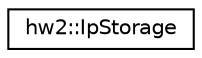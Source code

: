 digraph "Graphical Class Hierarchy"
{
 // INTERACTIVE_SVG=YES
  edge [fontname="Helvetica",fontsize="10",labelfontname="Helvetica",labelfontsize="10"];
  node [fontname="Helvetica",fontsize="10",shape=record];
  rankdir="LR";
  Node0 [label="hw2::IpStorage",height=0.2,width=0.4,color="black", fillcolor="white", style="filled",URL="$classhw2_1_1_ip_storage.html"];
}
